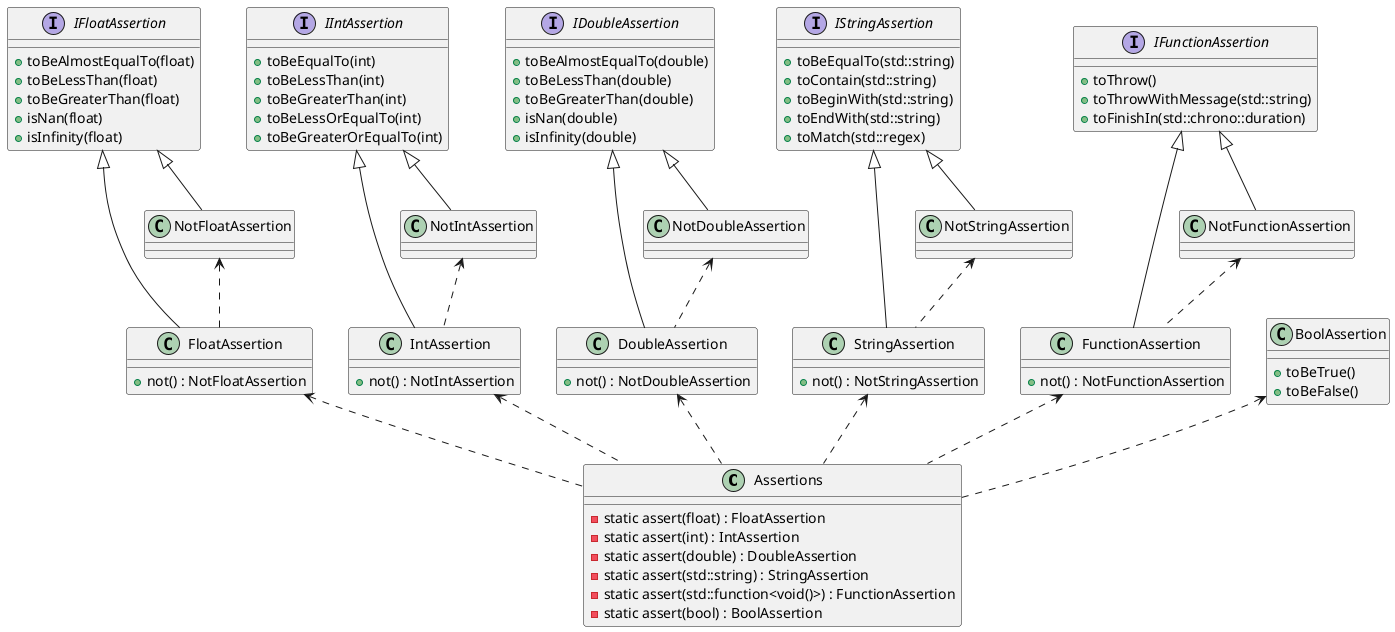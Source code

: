 @startuml

class Assertions {
    - static assert(float) : FloatAssertion 
    - static assert(int) : IntAssertion
    - static assert(double) : DoubleAssertion
    - static assert(std::string) : StringAssertion
    - static assert(std::function<void()>) : FunctionAssertion
    - static assert(bool) : BoolAssertion
}

interface IFloatAssertion {
    + toBeAlmostEqualTo(float)
    + toBeLessThan(float)
    + toBeGreaterThan(float)
    + isNan(float)
    + isInfinity(float)
}

class FloatAssertion {
    + not() : NotFloatAssertion
}

class NotFloatAssertion {
}

interface IIntAssertion {
    + toBeEqualTo(int)
    + toBeLessThan(int)
    + toBeGreaterThan(int)
    + toBeLessOrEqualTo(int)
    + toBeGreaterOrEqualTo(int)
}

class IntAssertion {
    + not() : NotIntAssertion
}

class NotIntAssertion {
}

interface IDoubleAssertion {
    + toBeAlmostEqualTo(double)
    + toBeLessThan(double)
    + toBeGreaterThan(double)
    + isNan(double)
    + isInfinity(double)
}

class DoubleAssertion {
    + not() : NotDoubleAssertion
}

class NotDoubleAssertion {
}

interface IStringAssertion {
    + toBeEqualTo(std::string)
    + toContain(std::string)
    + toBeginWith(std::string)
    + toEndWith(std::string)
    + toMatch(std::regex)
}

class StringAssertion {
    + not() : NotStringAssertion
}

class NotStringAssertion {
}

interface IFunctionAssertion {
    + toThrow()
    + toThrowWithMessage(std::string)
    + toFinishIn(std::chrono::duration)
}

class FunctionAssertion {
    + not() : NotFunctionAssertion
}

class NotFunctionAssertion {
}

class BoolAssertion {
    + toBeTrue()
    + toBeFalse()
}

FloatAssertion <.. Assertions
IntAssertion <.. Assertions
DoubleAssertion <.. Assertions
StringAssertion <.. Assertions
FunctionAssertion <.. Assertions
BoolAssertion <.. Assertions

IFloatAssertion <|-- FloatAssertion
IFloatAssertion <|-- NotFloatAssertion
NotFloatAssertion <.. FloatAssertion

IIntAssertion <|-- IntAssertion
IIntAssertion <|-- NotIntAssertion
NotIntAssertion <.. IntAssertion

IStringAssertion <|-- StringAssertion
IStringAssertion <|-- NotStringAssertion
NotStringAssertion <.. StringAssertion

IDoubleAssertion <|-- DoubleAssertion
IDoubleAssertion <|-- NotDoubleAssertion
NotDoubleAssertion <.. DoubleAssertion

IFunctionAssertion <|-- FunctionAssertion
IFunctionAssertion <|-- NotFunctionAssertion
NotFunctionAssertion <.. FunctionAssertion

@enduml